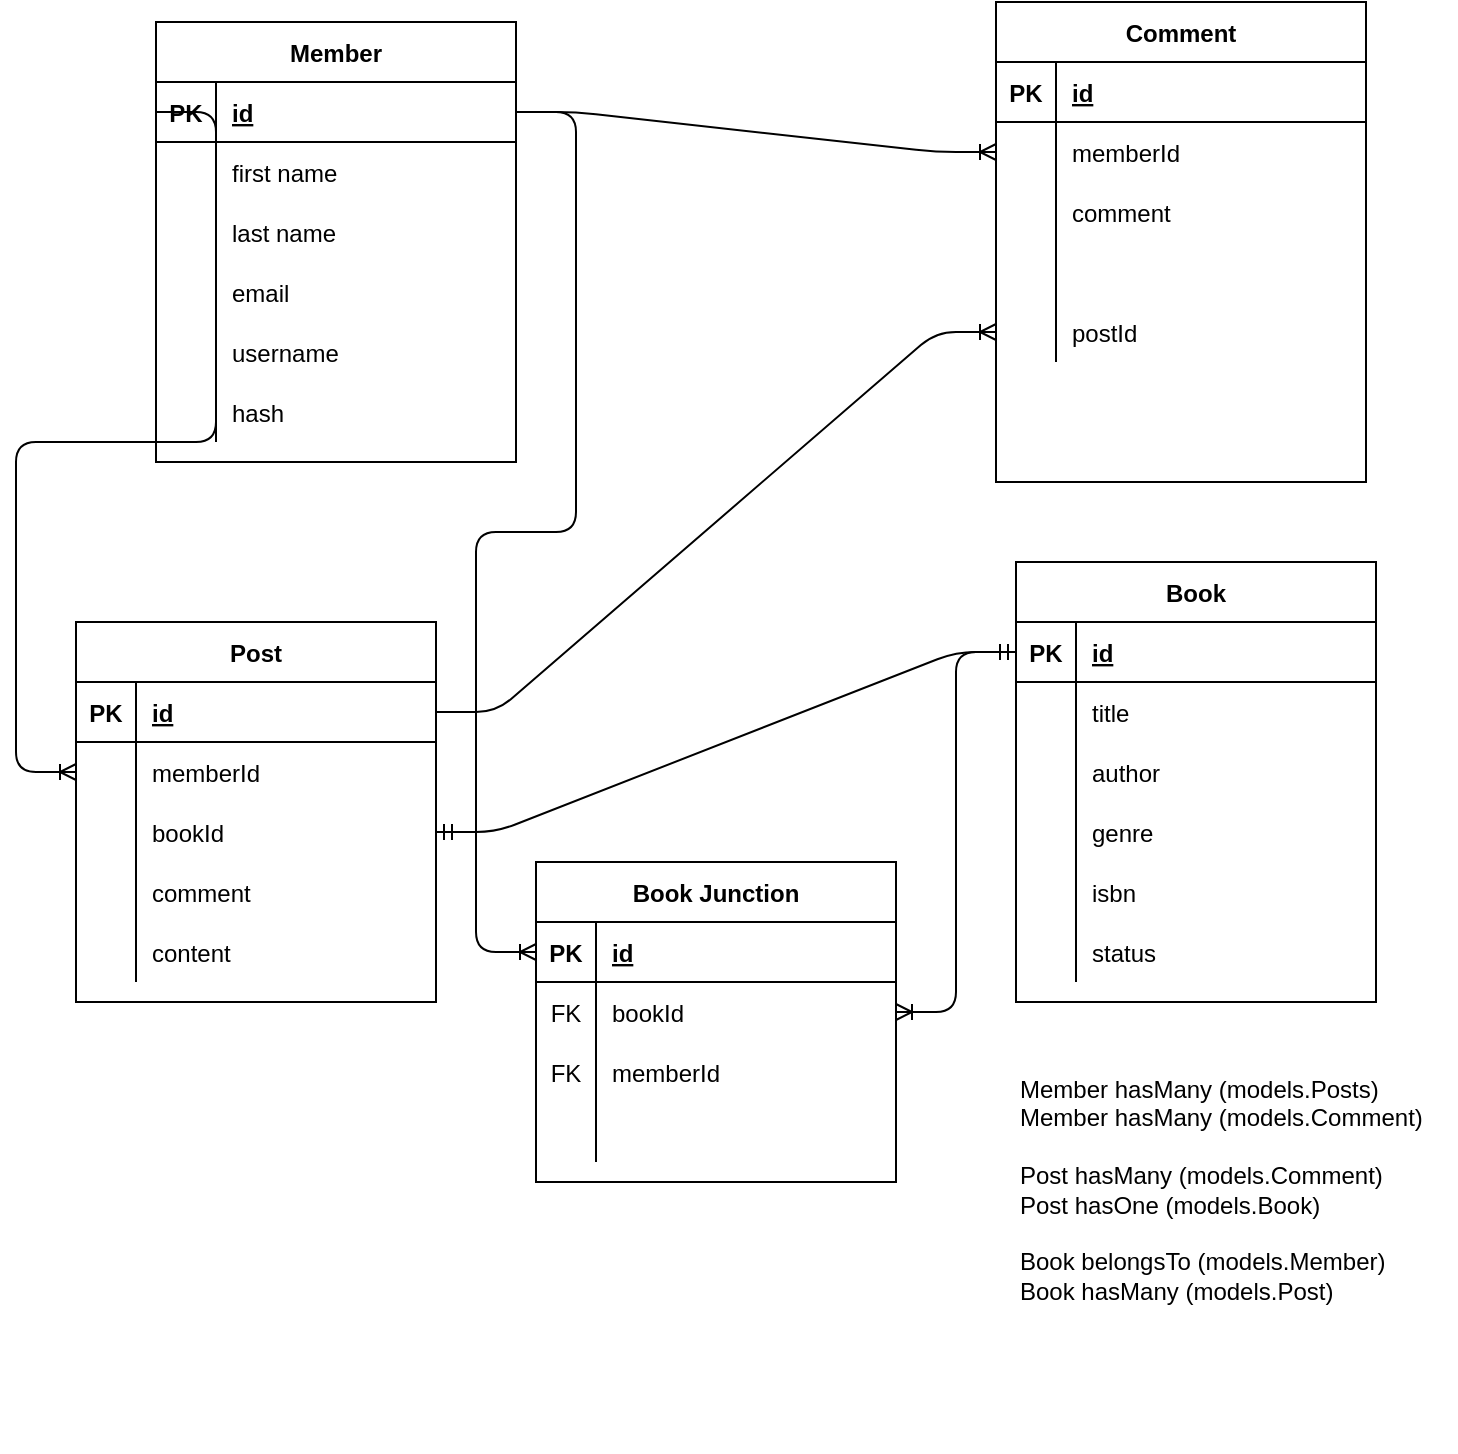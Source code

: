 <mxfile version="14.2.9" type="device"><diagram id="2VESGawXTgZOO445_ze0" name="Page-1"><mxGraphModel dx="753" dy="756" grid="1" gridSize="10" guides="1" tooltips="1" connect="1" arrows="1" fold="1" page="1" pageScale="1" pageWidth="850" pageHeight="1100" math="0" shadow="0"><root><mxCell id="0"/><mxCell id="1" parent="0"/><mxCell id="d7VlVD6gqyK-7P04E-Gs-36" value="Member" style="shape=table;startSize=30;container=1;collapsible=1;childLayout=tableLayout;fixedRows=1;rowLines=0;fontStyle=1;align=center;resizeLast=1;" vertex="1" parent="1"><mxGeometry x="120" y="90" width="180" height="220" as="geometry"/></mxCell><mxCell id="d7VlVD6gqyK-7P04E-Gs-37" value="" style="shape=partialRectangle;collapsible=0;dropTarget=0;pointerEvents=0;fillColor=none;top=0;left=0;bottom=1;right=0;points=[[0,0.5],[1,0.5]];portConstraint=eastwest;" vertex="1" parent="d7VlVD6gqyK-7P04E-Gs-36"><mxGeometry y="30" width="180" height="30" as="geometry"/></mxCell><mxCell id="d7VlVD6gqyK-7P04E-Gs-38" value="PK" style="shape=partialRectangle;connectable=0;fillColor=none;top=0;left=0;bottom=0;right=0;fontStyle=1;overflow=hidden;" vertex="1" parent="d7VlVD6gqyK-7P04E-Gs-37"><mxGeometry width="30" height="30" as="geometry"/></mxCell><mxCell id="d7VlVD6gqyK-7P04E-Gs-39" value="id" style="shape=partialRectangle;connectable=0;fillColor=none;top=0;left=0;bottom=0;right=0;align=left;spacingLeft=6;fontStyle=5;overflow=hidden;" vertex="1" parent="d7VlVD6gqyK-7P04E-Gs-37"><mxGeometry x="30" width="150" height="30" as="geometry"/></mxCell><mxCell id="d7VlVD6gqyK-7P04E-Gs-40" value="" style="shape=partialRectangle;collapsible=0;dropTarget=0;pointerEvents=0;fillColor=none;top=0;left=0;bottom=0;right=0;points=[[0,0.5],[1,0.5]];portConstraint=eastwest;" vertex="1" parent="d7VlVD6gqyK-7P04E-Gs-36"><mxGeometry y="60" width="180" height="30" as="geometry"/></mxCell><mxCell id="d7VlVD6gqyK-7P04E-Gs-41" value="" style="shape=partialRectangle;connectable=0;fillColor=none;top=0;left=0;bottom=0;right=0;editable=1;overflow=hidden;" vertex="1" parent="d7VlVD6gqyK-7P04E-Gs-40"><mxGeometry width="30" height="30" as="geometry"/></mxCell><mxCell id="d7VlVD6gqyK-7P04E-Gs-42" value="first name" style="shape=partialRectangle;connectable=0;fillColor=none;top=0;left=0;bottom=0;right=0;align=left;spacingLeft=6;overflow=hidden;" vertex="1" parent="d7VlVD6gqyK-7P04E-Gs-40"><mxGeometry x="30" width="150" height="30" as="geometry"/></mxCell><mxCell id="d7VlVD6gqyK-7P04E-Gs-43" value="" style="shape=partialRectangle;collapsible=0;dropTarget=0;pointerEvents=0;fillColor=none;top=0;left=0;bottom=0;right=0;points=[[0,0.5],[1,0.5]];portConstraint=eastwest;" vertex="1" parent="d7VlVD6gqyK-7P04E-Gs-36"><mxGeometry y="90" width="180" height="30" as="geometry"/></mxCell><mxCell id="d7VlVD6gqyK-7P04E-Gs-44" value="" style="shape=partialRectangle;connectable=0;fillColor=none;top=0;left=0;bottom=0;right=0;editable=1;overflow=hidden;" vertex="1" parent="d7VlVD6gqyK-7P04E-Gs-43"><mxGeometry width="30" height="30" as="geometry"/></mxCell><mxCell id="d7VlVD6gqyK-7P04E-Gs-45" value="last name" style="shape=partialRectangle;connectable=0;fillColor=none;top=0;left=0;bottom=0;right=0;align=left;spacingLeft=6;overflow=hidden;" vertex="1" parent="d7VlVD6gqyK-7P04E-Gs-43"><mxGeometry x="30" width="150" height="30" as="geometry"/></mxCell><mxCell id="d7VlVD6gqyK-7P04E-Gs-46" value="" style="shape=partialRectangle;collapsible=0;dropTarget=0;pointerEvents=0;fillColor=none;top=0;left=0;bottom=0;right=0;points=[[0,0.5],[1,0.5]];portConstraint=eastwest;" vertex="1" parent="d7VlVD6gqyK-7P04E-Gs-36"><mxGeometry y="120" width="180" height="30" as="geometry"/></mxCell><mxCell id="d7VlVD6gqyK-7P04E-Gs-47" value="" style="shape=partialRectangle;connectable=0;fillColor=none;top=0;left=0;bottom=0;right=0;editable=1;overflow=hidden;" vertex="1" parent="d7VlVD6gqyK-7P04E-Gs-46"><mxGeometry width="30" height="30" as="geometry"/></mxCell><mxCell id="d7VlVD6gqyK-7P04E-Gs-48" value="email" style="shape=partialRectangle;connectable=0;fillColor=none;top=0;left=0;bottom=0;right=0;align=left;spacingLeft=6;overflow=hidden;" vertex="1" parent="d7VlVD6gqyK-7P04E-Gs-46"><mxGeometry x="30" width="150" height="30" as="geometry"/></mxCell><mxCell id="d7VlVD6gqyK-7P04E-Gs-49" value="" style="shape=partialRectangle;collapsible=0;dropTarget=0;pointerEvents=0;fillColor=none;top=0;left=0;bottom=0;right=0;points=[[0,0.5],[1,0.5]];portConstraint=eastwest;" vertex="1" parent="d7VlVD6gqyK-7P04E-Gs-36"><mxGeometry y="150" width="180" height="30" as="geometry"/></mxCell><mxCell id="d7VlVD6gqyK-7P04E-Gs-50" value="" style="shape=partialRectangle;connectable=0;fillColor=none;top=0;left=0;bottom=0;right=0;editable=1;overflow=hidden;" vertex="1" parent="d7VlVD6gqyK-7P04E-Gs-49"><mxGeometry width="30" height="30" as="geometry"/></mxCell><mxCell id="d7VlVD6gqyK-7P04E-Gs-51" value="username" style="shape=partialRectangle;connectable=0;fillColor=none;top=0;left=0;bottom=0;right=0;align=left;spacingLeft=6;overflow=hidden;" vertex="1" parent="d7VlVD6gqyK-7P04E-Gs-49"><mxGeometry x="30" width="150" height="30" as="geometry"/></mxCell><mxCell id="d7VlVD6gqyK-7P04E-Gs-52" value="" style="shape=partialRectangle;collapsible=0;dropTarget=0;pointerEvents=0;fillColor=none;top=0;left=0;bottom=0;right=0;points=[[0,0.5],[1,0.5]];portConstraint=eastwest;" vertex="1" parent="d7VlVD6gqyK-7P04E-Gs-36"><mxGeometry y="180" width="180" height="30" as="geometry"/></mxCell><mxCell id="d7VlVD6gqyK-7P04E-Gs-53" value="" style="shape=partialRectangle;connectable=0;fillColor=none;top=0;left=0;bottom=0;right=0;editable=1;overflow=hidden;" vertex="1" parent="d7VlVD6gqyK-7P04E-Gs-52"><mxGeometry width="30" height="30" as="geometry"/></mxCell><mxCell id="d7VlVD6gqyK-7P04E-Gs-54" value="hash" style="shape=partialRectangle;connectable=0;fillColor=none;top=0;left=0;bottom=0;right=0;align=left;spacingLeft=6;overflow=hidden;" vertex="1" parent="d7VlVD6gqyK-7P04E-Gs-52"><mxGeometry x="30" width="150" height="30" as="geometry"/></mxCell><mxCell id="d7VlVD6gqyK-7P04E-Gs-55" value="Book" style="shape=table;startSize=30;container=1;collapsible=1;childLayout=tableLayout;fixedRows=1;rowLines=0;fontStyle=1;align=center;resizeLast=1;" vertex="1" parent="1"><mxGeometry x="550" y="360" width="180" height="220" as="geometry"/></mxCell><mxCell id="d7VlVD6gqyK-7P04E-Gs-56" value="" style="shape=partialRectangle;collapsible=0;dropTarget=0;pointerEvents=0;fillColor=none;top=0;left=0;bottom=1;right=0;points=[[0,0.5],[1,0.5]];portConstraint=eastwest;" vertex="1" parent="d7VlVD6gqyK-7P04E-Gs-55"><mxGeometry y="30" width="180" height="30" as="geometry"/></mxCell><mxCell id="d7VlVD6gqyK-7P04E-Gs-57" value="PK" style="shape=partialRectangle;connectable=0;fillColor=none;top=0;left=0;bottom=0;right=0;fontStyle=1;overflow=hidden;" vertex="1" parent="d7VlVD6gqyK-7P04E-Gs-56"><mxGeometry width="30" height="30" as="geometry"/></mxCell><mxCell id="d7VlVD6gqyK-7P04E-Gs-58" value="id" style="shape=partialRectangle;connectable=0;fillColor=none;top=0;left=0;bottom=0;right=0;align=left;spacingLeft=6;fontStyle=5;overflow=hidden;" vertex="1" parent="d7VlVD6gqyK-7P04E-Gs-56"><mxGeometry x="30" width="150" height="30" as="geometry"/></mxCell><mxCell id="d7VlVD6gqyK-7P04E-Gs-59" value="" style="shape=partialRectangle;collapsible=0;dropTarget=0;pointerEvents=0;fillColor=none;top=0;left=0;bottom=0;right=0;points=[[0,0.5],[1,0.5]];portConstraint=eastwest;" vertex="1" parent="d7VlVD6gqyK-7P04E-Gs-55"><mxGeometry y="60" width="180" height="30" as="geometry"/></mxCell><mxCell id="d7VlVD6gqyK-7P04E-Gs-60" value="" style="shape=partialRectangle;connectable=0;fillColor=none;top=0;left=0;bottom=0;right=0;editable=1;overflow=hidden;" vertex="1" parent="d7VlVD6gqyK-7P04E-Gs-59"><mxGeometry width="30" height="30" as="geometry"/></mxCell><mxCell id="d7VlVD6gqyK-7P04E-Gs-61" value="title" style="shape=partialRectangle;connectable=0;fillColor=none;top=0;left=0;bottom=0;right=0;align=left;spacingLeft=6;overflow=hidden;" vertex="1" parent="d7VlVD6gqyK-7P04E-Gs-59"><mxGeometry x="30" width="150" height="30" as="geometry"/></mxCell><mxCell id="d7VlVD6gqyK-7P04E-Gs-62" value="" style="shape=partialRectangle;collapsible=0;dropTarget=0;pointerEvents=0;fillColor=none;top=0;left=0;bottom=0;right=0;points=[[0,0.5],[1,0.5]];portConstraint=eastwest;" vertex="1" parent="d7VlVD6gqyK-7P04E-Gs-55"><mxGeometry y="90" width="180" height="30" as="geometry"/></mxCell><mxCell id="d7VlVD6gqyK-7P04E-Gs-63" value="" style="shape=partialRectangle;connectable=0;fillColor=none;top=0;left=0;bottom=0;right=0;editable=1;overflow=hidden;" vertex="1" parent="d7VlVD6gqyK-7P04E-Gs-62"><mxGeometry width="30" height="30" as="geometry"/></mxCell><mxCell id="d7VlVD6gqyK-7P04E-Gs-64" value="author" style="shape=partialRectangle;connectable=0;fillColor=none;top=0;left=0;bottom=0;right=0;align=left;spacingLeft=6;overflow=hidden;" vertex="1" parent="d7VlVD6gqyK-7P04E-Gs-62"><mxGeometry x="30" width="150" height="30" as="geometry"/></mxCell><mxCell id="d7VlVD6gqyK-7P04E-Gs-65" value="" style="shape=partialRectangle;collapsible=0;dropTarget=0;pointerEvents=0;fillColor=none;top=0;left=0;bottom=0;right=0;points=[[0,0.5],[1,0.5]];portConstraint=eastwest;" vertex="1" parent="d7VlVD6gqyK-7P04E-Gs-55"><mxGeometry y="120" width="180" height="30" as="geometry"/></mxCell><mxCell id="d7VlVD6gqyK-7P04E-Gs-66" value="" style="shape=partialRectangle;connectable=0;fillColor=none;top=0;left=0;bottom=0;right=0;editable=1;overflow=hidden;" vertex="1" parent="d7VlVD6gqyK-7P04E-Gs-65"><mxGeometry width="30" height="30" as="geometry"/></mxCell><mxCell id="d7VlVD6gqyK-7P04E-Gs-67" value="genre" style="shape=partialRectangle;connectable=0;fillColor=none;top=0;left=0;bottom=0;right=0;align=left;spacingLeft=6;overflow=hidden;" vertex="1" parent="d7VlVD6gqyK-7P04E-Gs-65"><mxGeometry x="30" width="150" height="30" as="geometry"/></mxCell><mxCell id="d7VlVD6gqyK-7P04E-Gs-69" value="" style="shape=partialRectangle;collapsible=0;dropTarget=0;pointerEvents=0;fillColor=none;top=0;left=0;bottom=0;right=0;points=[[0,0.5],[1,0.5]];portConstraint=eastwest;" vertex="1" parent="d7VlVD6gqyK-7P04E-Gs-55"><mxGeometry y="150" width="180" height="30" as="geometry"/></mxCell><mxCell id="d7VlVD6gqyK-7P04E-Gs-70" value="" style="shape=partialRectangle;connectable=0;fillColor=none;top=0;left=0;bottom=0;right=0;editable=1;overflow=hidden;" vertex="1" parent="d7VlVD6gqyK-7P04E-Gs-69"><mxGeometry width="30" height="30" as="geometry"/></mxCell><mxCell id="d7VlVD6gqyK-7P04E-Gs-71" value="isbn" style="shape=partialRectangle;connectable=0;fillColor=none;top=0;left=0;bottom=0;right=0;align=left;spacingLeft=6;overflow=hidden;" vertex="1" parent="d7VlVD6gqyK-7P04E-Gs-69"><mxGeometry x="30" width="150" height="30" as="geometry"/></mxCell><mxCell id="d7VlVD6gqyK-7P04E-Gs-72" value="" style="shape=partialRectangle;collapsible=0;dropTarget=0;pointerEvents=0;fillColor=none;top=0;left=0;bottom=0;right=0;points=[[0,0.5],[1,0.5]];portConstraint=eastwest;" vertex="1" parent="d7VlVD6gqyK-7P04E-Gs-55"><mxGeometry y="180" width="180" height="30" as="geometry"/></mxCell><mxCell id="d7VlVD6gqyK-7P04E-Gs-73" value="" style="shape=partialRectangle;connectable=0;fillColor=none;top=0;left=0;bottom=0;right=0;editable=1;overflow=hidden;" vertex="1" parent="d7VlVD6gqyK-7P04E-Gs-72"><mxGeometry width="30" height="30" as="geometry"/></mxCell><mxCell id="d7VlVD6gqyK-7P04E-Gs-74" value="status" style="shape=partialRectangle;connectable=0;fillColor=none;top=0;left=0;bottom=0;right=0;align=left;spacingLeft=6;overflow=hidden;" vertex="1" parent="d7VlVD6gqyK-7P04E-Gs-72"><mxGeometry x="30" width="150" height="30" as="geometry"/></mxCell><mxCell id="d7VlVD6gqyK-7P04E-Gs-75" value="Post" style="shape=table;startSize=30;container=1;collapsible=1;childLayout=tableLayout;fixedRows=1;rowLines=0;fontStyle=1;align=center;resizeLast=1;" vertex="1" parent="1"><mxGeometry x="80" y="390" width="180" height="190" as="geometry"/></mxCell><mxCell id="d7VlVD6gqyK-7P04E-Gs-76" value="" style="shape=partialRectangle;collapsible=0;dropTarget=0;pointerEvents=0;fillColor=none;top=0;left=0;bottom=1;right=0;points=[[0,0.5],[1,0.5]];portConstraint=eastwest;" vertex="1" parent="d7VlVD6gqyK-7P04E-Gs-75"><mxGeometry y="30" width="180" height="30" as="geometry"/></mxCell><mxCell id="d7VlVD6gqyK-7P04E-Gs-77" value="PK" style="shape=partialRectangle;connectable=0;fillColor=none;top=0;left=0;bottom=0;right=0;fontStyle=1;overflow=hidden;" vertex="1" parent="d7VlVD6gqyK-7P04E-Gs-76"><mxGeometry width="30" height="30" as="geometry"/></mxCell><mxCell id="d7VlVD6gqyK-7P04E-Gs-78" value="id" style="shape=partialRectangle;connectable=0;fillColor=none;top=0;left=0;bottom=0;right=0;align=left;spacingLeft=6;fontStyle=5;overflow=hidden;" vertex="1" parent="d7VlVD6gqyK-7P04E-Gs-76"><mxGeometry x="30" width="150" height="30" as="geometry"/></mxCell><mxCell id="d7VlVD6gqyK-7P04E-Gs-79" value="" style="shape=partialRectangle;collapsible=0;dropTarget=0;pointerEvents=0;fillColor=none;top=0;left=0;bottom=0;right=0;points=[[0,0.5],[1,0.5]];portConstraint=eastwest;" vertex="1" parent="d7VlVD6gqyK-7P04E-Gs-75"><mxGeometry y="60" width="180" height="30" as="geometry"/></mxCell><mxCell id="d7VlVD6gqyK-7P04E-Gs-80" value="" style="shape=partialRectangle;connectable=0;fillColor=none;top=0;left=0;bottom=0;right=0;editable=1;overflow=hidden;" vertex="1" parent="d7VlVD6gqyK-7P04E-Gs-79"><mxGeometry width="30" height="30" as="geometry"/></mxCell><mxCell id="d7VlVD6gqyK-7P04E-Gs-81" value="memberId" style="shape=partialRectangle;connectable=0;fillColor=none;top=0;left=0;bottom=0;right=0;align=left;spacingLeft=6;overflow=hidden;" vertex="1" parent="d7VlVD6gqyK-7P04E-Gs-79"><mxGeometry x="30" width="150" height="30" as="geometry"/></mxCell><mxCell id="d7VlVD6gqyK-7P04E-Gs-82" value="" style="shape=partialRectangle;collapsible=0;dropTarget=0;pointerEvents=0;fillColor=none;top=0;left=0;bottom=0;right=0;points=[[0,0.5],[1,0.5]];portConstraint=eastwest;" vertex="1" parent="d7VlVD6gqyK-7P04E-Gs-75"><mxGeometry y="90" width="180" height="30" as="geometry"/></mxCell><mxCell id="d7VlVD6gqyK-7P04E-Gs-83" value="" style="shape=partialRectangle;connectable=0;fillColor=none;top=0;left=0;bottom=0;right=0;editable=1;overflow=hidden;" vertex="1" parent="d7VlVD6gqyK-7P04E-Gs-82"><mxGeometry width="30" height="30" as="geometry"/></mxCell><mxCell id="d7VlVD6gqyK-7P04E-Gs-84" value="bookId" style="shape=partialRectangle;connectable=0;fillColor=none;top=0;left=0;bottom=0;right=0;align=left;spacingLeft=6;overflow=hidden;" vertex="1" parent="d7VlVD6gqyK-7P04E-Gs-82"><mxGeometry x="30" width="150" height="30" as="geometry"/></mxCell><mxCell id="d7VlVD6gqyK-7P04E-Gs-85" value="" style="shape=partialRectangle;collapsible=0;dropTarget=0;pointerEvents=0;fillColor=none;top=0;left=0;bottom=0;right=0;points=[[0,0.5],[1,0.5]];portConstraint=eastwest;" vertex="1" parent="d7VlVD6gqyK-7P04E-Gs-75"><mxGeometry y="120" width="180" height="30" as="geometry"/></mxCell><mxCell id="d7VlVD6gqyK-7P04E-Gs-86" value="" style="shape=partialRectangle;connectable=0;fillColor=none;top=0;left=0;bottom=0;right=0;editable=1;overflow=hidden;" vertex="1" parent="d7VlVD6gqyK-7P04E-Gs-85"><mxGeometry width="30" height="30" as="geometry"/></mxCell><mxCell id="d7VlVD6gqyK-7P04E-Gs-87" value="comment" style="shape=partialRectangle;connectable=0;fillColor=none;top=0;left=0;bottom=0;right=0;align=left;spacingLeft=6;overflow=hidden;" vertex="1" parent="d7VlVD6gqyK-7P04E-Gs-85"><mxGeometry x="30" width="150" height="30" as="geometry"/></mxCell><mxCell id="d7VlVD6gqyK-7P04E-Gs-88" value="" style="shape=partialRectangle;collapsible=0;dropTarget=0;pointerEvents=0;fillColor=none;top=0;left=0;bottom=0;right=0;points=[[0,0.5],[1,0.5]];portConstraint=eastwest;" vertex="1" parent="d7VlVD6gqyK-7P04E-Gs-75"><mxGeometry y="150" width="180" height="30" as="geometry"/></mxCell><mxCell id="d7VlVD6gqyK-7P04E-Gs-89" value="" style="shape=partialRectangle;connectable=0;fillColor=none;top=0;left=0;bottom=0;right=0;editable=1;overflow=hidden;" vertex="1" parent="d7VlVD6gqyK-7P04E-Gs-88"><mxGeometry width="30" height="30" as="geometry"/></mxCell><mxCell id="d7VlVD6gqyK-7P04E-Gs-90" value="content" style="shape=partialRectangle;connectable=0;fillColor=none;top=0;left=0;bottom=0;right=0;align=left;spacingLeft=6;overflow=hidden;" vertex="1" parent="d7VlVD6gqyK-7P04E-Gs-88"><mxGeometry x="30" width="150" height="30" as="geometry"/></mxCell><mxCell id="d7VlVD6gqyK-7P04E-Gs-91" value="" style="edgeStyle=entityRelationEdgeStyle;fontSize=12;html=1;endArrow=ERoneToMany;entryX=0;entryY=0.5;entryDx=0;entryDy=0;" edge="1" parent="1" source="d7VlVD6gqyK-7P04E-Gs-37" target="d7VlVD6gqyK-7P04E-Gs-97"><mxGeometry width="100" height="100" relative="1" as="geometry"><mxPoint x="220" y="120" as="sourcePoint"/><mxPoint x="360" y="430" as="targetPoint"/></mxGeometry></mxCell><mxCell id="d7VlVD6gqyK-7P04E-Gs-92" value="" style="edgeStyle=entityRelationEdgeStyle;fontSize=12;html=1;endArrow=ERmandOne;startArrow=ERmandOne;exitX=1;exitY=0.5;exitDx=0;exitDy=0;entryX=0;entryY=0.5;entryDx=0;entryDy=0;" edge="1" parent="1" source="d7VlVD6gqyK-7P04E-Gs-82" target="d7VlVD6gqyK-7P04E-Gs-56"><mxGeometry width="100" height="100" relative="1" as="geometry"><mxPoint x="240" y="480" as="sourcePoint"/><mxPoint x="350" y="130" as="targetPoint"/></mxGeometry></mxCell><mxCell id="d7VlVD6gqyK-7P04E-Gs-93" value="Comment" style="shape=table;startSize=30;container=1;collapsible=1;childLayout=tableLayout;fixedRows=1;rowLines=0;fontStyle=1;align=center;resizeLast=1;" vertex="1" parent="1"><mxGeometry x="540" y="80" width="185" height="240" as="geometry"/></mxCell><mxCell id="d7VlVD6gqyK-7P04E-Gs-94" value="" style="shape=partialRectangle;collapsible=0;dropTarget=0;pointerEvents=0;fillColor=none;top=0;left=0;bottom=1;right=0;points=[[0,0.5],[1,0.5]];portConstraint=eastwest;" vertex="1" parent="d7VlVD6gqyK-7P04E-Gs-93"><mxGeometry y="30" width="185" height="30" as="geometry"/></mxCell><mxCell id="d7VlVD6gqyK-7P04E-Gs-95" value="PK" style="shape=partialRectangle;connectable=0;fillColor=none;top=0;left=0;bottom=0;right=0;fontStyle=1;overflow=hidden;" vertex="1" parent="d7VlVD6gqyK-7P04E-Gs-94"><mxGeometry width="30" height="30" as="geometry"/></mxCell><mxCell id="d7VlVD6gqyK-7P04E-Gs-96" value="id" style="shape=partialRectangle;connectable=0;fillColor=none;top=0;left=0;bottom=0;right=0;align=left;spacingLeft=6;fontStyle=5;overflow=hidden;" vertex="1" parent="d7VlVD6gqyK-7P04E-Gs-94"><mxGeometry x="30" width="155" height="30" as="geometry"/></mxCell><mxCell id="d7VlVD6gqyK-7P04E-Gs-97" value="" style="shape=partialRectangle;collapsible=0;dropTarget=0;pointerEvents=0;fillColor=none;top=0;left=0;bottom=0;right=0;points=[[0,0.5],[1,0.5]];portConstraint=eastwest;" vertex="1" parent="d7VlVD6gqyK-7P04E-Gs-93"><mxGeometry y="60" width="185" height="30" as="geometry"/></mxCell><mxCell id="d7VlVD6gqyK-7P04E-Gs-98" value="" style="shape=partialRectangle;connectable=0;fillColor=none;top=0;left=0;bottom=0;right=0;editable=1;overflow=hidden;" vertex="1" parent="d7VlVD6gqyK-7P04E-Gs-97"><mxGeometry width="30" height="30" as="geometry"/></mxCell><mxCell id="d7VlVD6gqyK-7P04E-Gs-99" value="memberId" style="shape=partialRectangle;connectable=0;fillColor=none;top=0;left=0;bottom=0;right=0;align=left;spacingLeft=6;overflow=hidden;" vertex="1" parent="d7VlVD6gqyK-7P04E-Gs-97"><mxGeometry x="30" width="155" height="30" as="geometry"/></mxCell><mxCell id="d7VlVD6gqyK-7P04E-Gs-100" value="" style="shape=partialRectangle;collapsible=0;dropTarget=0;pointerEvents=0;fillColor=none;top=0;left=0;bottom=0;right=0;points=[[0,0.5],[1,0.5]];portConstraint=eastwest;" vertex="1" parent="d7VlVD6gqyK-7P04E-Gs-93"><mxGeometry y="90" width="185" height="30" as="geometry"/></mxCell><mxCell id="d7VlVD6gqyK-7P04E-Gs-101" value="" style="shape=partialRectangle;connectable=0;fillColor=none;top=0;left=0;bottom=0;right=0;editable=1;overflow=hidden;" vertex="1" parent="d7VlVD6gqyK-7P04E-Gs-100"><mxGeometry width="30" height="30" as="geometry"/></mxCell><mxCell id="d7VlVD6gqyK-7P04E-Gs-102" value="comment" style="shape=partialRectangle;connectable=0;fillColor=none;top=0;left=0;bottom=0;right=0;align=left;spacingLeft=6;overflow=hidden;" vertex="1" parent="d7VlVD6gqyK-7P04E-Gs-100"><mxGeometry x="30" width="155" height="30" as="geometry"/></mxCell><mxCell id="d7VlVD6gqyK-7P04E-Gs-103" value="" style="shape=partialRectangle;collapsible=0;dropTarget=0;pointerEvents=0;fillColor=none;top=0;left=0;bottom=0;right=0;points=[[0,0.5],[1,0.5]];portConstraint=eastwest;" vertex="1" parent="d7VlVD6gqyK-7P04E-Gs-93"><mxGeometry y="120" width="185" height="30" as="geometry"/></mxCell><mxCell id="d7VlVD6gqyK-7P04E-Gs-104" value="" style="shape=partialRectangle;connectable=0;fillColor=none;top=0;left=0;bottom=0;right=0;editable=1;overflow=hidden;" vertex="1" parent="d7VlVD6gqyK-7P04E-Gs-103"><mxGeometry width="30" height="30" as="geometry"/></mxCell><mxCell id="d7VlVD6gqyK-7P04E-Gs-105" value="" style="shape=partialRectangle;connectable=0;fillColor=none;top=0;left=0;bottom=0;right=0;align=left;spacingLeft=6;overflow=hidden;" vertex="1" parent="d7VlVD6gqyK-7P04E-Gs-103"><mxGeometry x="30" width="155" height="30" as="geometry"/></mxCell><mxCell id="d7VlVD6gqyK-7P04E-Gs-122" value="" style="shape=partialRectangle;collapsible=0;dropTarget=0;pointerEvents=0;fillColor=none;top=0;left=0;bottom=0;right=0;points=[[0,0.5],[1,0.5]];portConstraint=eastwest;" vertex="1" parent="d7VlVD6gqyK-7P04E-Gs-93"><mxGeometry y="150" width="185" height="30" as="geometry"/></mxCell><mxCell id="d7VlVD6gqyK-7P04E-Gs-123" value="" style="shape=partialRectangle;connectable=0;fillColor=none;top=0;left=0;bottom=0;right=0;editable=1;overflow=hidden;" vertex="1" parent="d7VlVD6gqyK-7P04E-Gs-122"><mxGeometry width="30" height="30" as="geometry"/></mxCell><mxCell id="d7VlVD6gqyK-7P04E-Gs-124" value="postId" style="shape=partialRectangle;connectable=0;fillColor=none;top=0;left=0;bottom=0;right=0;align=left;spacingLeft=6;overflow=hidden;" vertex="1" parent="d7VlVD6gqyK-7P04E-Gs-122"><mxGeometry x="30" width="155" height="30" as="geometry"/></mxCell><mxCell id="d7VlVD6gqyK-7P04E-Gs-126" value="" style="edgeStyle=entityRelationEdgeStyle;fontSize=12;html=1;endArrow=ERoneToMany;entryX=0;entryY=0.5;entryDx=0;entryDy=0;exitX=1;exitY=0.5;exitDx=0;exitDy=0;" edge="1" parent="1" source="d7VlVD6gqyK-7P04E-Gs-76" target="d7VlVD6gqyK-7P04E-Gs-122"><mxGeometry width="100" height="100" relative="1" as="geometry"><mxPoint x="225" y="420" as="sourcePoint"/><mxPoint x="325" y="320" as="targetPoint"/></mxGeometry></mxCell><mxCell id="d7VlVD6gqyK-7P04E-Gs-129" value="Book Junction" style="shape=table;startSize=30;container=1;collapsible=1;childLayout=tableLayout;fixedRows=1;rowLines=0;fontStyle=1;align=center;resizeLast=1;" vertex="1" parent="1"><mxGeometry x="310" y="510" width="180" height="160" as="geometry"/></mxCell><mxCell id="d7VlVD6gqyK-7P04E-Gs-130" value="" style="shape=partialRectangle;collapsible=0;dropTarget=0;pointerEvents=0;fillColor=none;top=0;left=0;bottom=1;right=0;points=[[0,0.5],[1,0.5]];portConstraint=eastwest;" vertex="1" parent="d7VlVD6gqyK-7P04E-Gs-129"><mxGeometry y="30" width="180" height="30" as="geometry"/></mxCell><mxCell id="d7VlVD6gqyK-7P04E-Gs-131" value="PK" style="shape=partialRectangle;connectable=0;fillColor=none;top=0;left=0;bottom=0;right=0;fontStyle=1;overflow=hidden;" vertex="1" parent="d7VlVD6gqyK-7P04E-Gs-130"><mxGeometry width="30" height="30" as="geometry"/></mxCell><mxCell id="d7VlVD6gqyK-7P04E-Gs-132" value="id" style="shape=partialRectangle;connectable=0;fillColor=none;top=0;left=0;bottom=0;right=0;align=left;spacingLeft=6;fontStyle=5;overflow=hidden;" vertex="1" parent="d7VlVD6gqyK-7P04E-Gs-130"><mxGeometry x="30" width="150" height="30" as="geometry"/></mxCell><mxCell id="d7VlVD6gqyK-7P04E-Gs-133" value="" style="shape=partialRectangle;collapsible=0;dropTarget=0;pointerEvents=0;fillColor=none;top=0;left=0;bottom=0;right=0;points=[[0,0.5],[1,0.5]];portConstraint=eastwest;" vertex="1" parent="d7VlVD6gqyK-7P04E-Gs-129"><mxGeometry y="60" width="180" height="30" as="geometry"/></mxCell><mxCell id="d7VlVD6gqyK-7P04E-Gs-134" value="FK" style="shape=partialRectangle;connectable=0;fillColor=none;top=0;left=0;bottom=0;right=0;editable=1;overflow=hidden;" vertex="1" parent="d7VlVD6gqyK-7P04E-Gs-133"><mxGeometry width="30" height="30" as="geometry"/></mxCell><mxCell id="d7VlVD6gqyK-7P04E-Gs-135" value="bookId" style="shape=partialRectangle;connectable=0;fillColor=none;top=0;left=0;bottom=0;right=0;align=left;spacingLeft=6;overflow=hidden;" vertex="1" parent="d7VlVD6gqyK-7P04E-Gs-133"><mxGeometry x="30" width="150" height="30" as="geometry"/></mxCell><mxCell id="d7VlVD6gqyK-7P04E-Gs-136" value="" style="shape=partialRectangle;collapsible=0;dropTarget=0;pointerEvents=0;fillColor=none;top=0;left=0;bottom=0;right=0;points=[[0,0.5],[1,0.5]];portConstraint=eastwest;" vertex="1" parent="d7VlVD6gqyK-7P04E-Gs-129"><mxGeometry y="90" width="180" height="30" as="geometry"/></mxCell><mxCell id="d7VlVD6gqyK-7P04E-Gs-137" value="FK" style="shape=partialRectangle;connectable=0;fillColor=none;top=0;left=0;bottom=0;right=0;editable=1;overflow=hidden;" vertex="1" parent="d7VlVD6gqyK-7P04E-Gs-136"><mxGeometry width="30" height="30" as="geometry"/></mxCell><mxCell id="d7VlVD6gqyK-7P04E-Gs-138" value="memberId" style="shape=partialRectangle;connectable=0;fillColor=none;top=0;left=0;bottom=0;right=0;align=left;spacingLeft=6;overflow=hidden;" vertex="1" parent="d7VlVD6gqyK-7P04E-Gs-136"><mxGeometry x="30" width="150" height="30" as="geometry"/></mxCell><mxCell id="d7VlVD6gqyK-7P04E-Gs-139" value="" style="shape=partialRectangle;collapsible=0;dropTarget=0;pointerEvents=0;fillColor=none;top=0;left=0;bottom=0;right=0;points=[[0,0.5],[1,0.5]];portConstraint=eastwest;" vertex="1" parent="d7VlVD6gqyK-7P04E-Gs-129"><mxGeometry y="120" width="180" height="30" as="geometry"/></mxCell><mxCell id="d7VlVD6gqyK-7P04E-Gs-140" value="" style="shape=partialRectangle;connectable=0;fillColor=none;top=0;left=0;bottom=0;right=0;editable=1;overflow=hidden;" vertex="1" parent="d7VlVD6gqyK-7P04E-Gs-139"><mxGeometry width="30" height="30" as="geometry"/></mxCell><mxCell id="d7VlVD6gqyK-7P04E-Gs-141" value="" style="shape=partialRectangle;connectable=0;fillColor=none;top=0;left=0;bottom=0;right=0;align=left;spacingLeft=6;overflow=hidden;" vertex="1" parent="d7VlVD6gqyK-7P04E-Gs-139"><mxGeometry x="30" width="150" height="30" as="geometry"/></mxCell><mxCell id="d7VlVD6gqyK-7P04E-Gs-142" value="" style="edgeStyle=entityRelationEdgeStyle;fontSize=12;html=1;endArrow=ERoneToMany;entryX=0;entryY=0.5;entryDx=0;entryDy=0;exitX=1;exitY=0.5;exitDx=0;exitDy=0;" edge="1" parent="1" source="d7VlVD6gqyK-7P04E-Gs-37" target="d7VlVD6gqyK-7P04E-Gs-130"><mxGeometry width="100" height="100" relative="1" as="geometry"><mxPoint x="250" y="190" as="sourcePoint"/><mxPoint x="217" y="704" as="targetPoint"/></mxGeometry></mxCell><mxCell id="d7VlVD6gqyK-7P04E-Gs-143" value="" style="edgeStyle=entityRelationEdgeStyle;fontSize=12;html=1;endArrow=ERoneToMany;exitX=0;exitY=0.5;exitDx=0;exitDy=0;entryX=1;entryY=0.5;entryDx=0;entryDy=0;" edge="1" parent="1" source="d7VlVD6gqyK-7P04E-Gs-56" target="d7VlVD6gqyK-7P04E-Gs-133"><mxGeometry width="100" height="100" relative="1" as="geometry"><mxPoint x="280" y="680" as="sourcePoint"/><mxPoint x="380" y="580" as="targetPoint"/></mxGeometry></mxCell><mxCell id="d7VlVD6gqyK-7P04E-Gs-128" value="" style="edgeStyle=entityRelationEdgeStyle;fontSize=12;html=1;endArrow=ERoneToMany;rounded=1;" edge="1" parent="1"><mxGeometry width="100" height="100" relative="1" as="geometry"><mxPoint x="120" y="135" as="sourcePoint"/><mxPoint x="80" y="465" as="targetPoint"/></mxGeometry></mxCell><mxCell id="d7VlVD6gqyK-7P04E-Gs-146" value="Member hasMany (models.Posts)&lt;br&gt;Member hasMany (models.Comment)&lt;br&gt;&lt;br&gt;Post hasMany (models.Comment)&lt;br&gt;Post hasOne (models.Book)&lt;br&gt;&lt;br&gt;Book belongsTo (models.Member)&lt;br&gt;Book hasMany (models.Post)&lt;br&gt;&lt;br&gt;&lt;br&gt;&lt;br&gt;&lt;br&gt;&lt;br&gt;" style="text;html=1;align=left;verticalAlign=middle;resizable=0;points=[];autosize=1;" vertex="1" parent="1"><mxGeometry x="550" y="615" width="220" height="190" as="geometry"/></mxCell></root></mxGraphModel></diagram></mxfile>